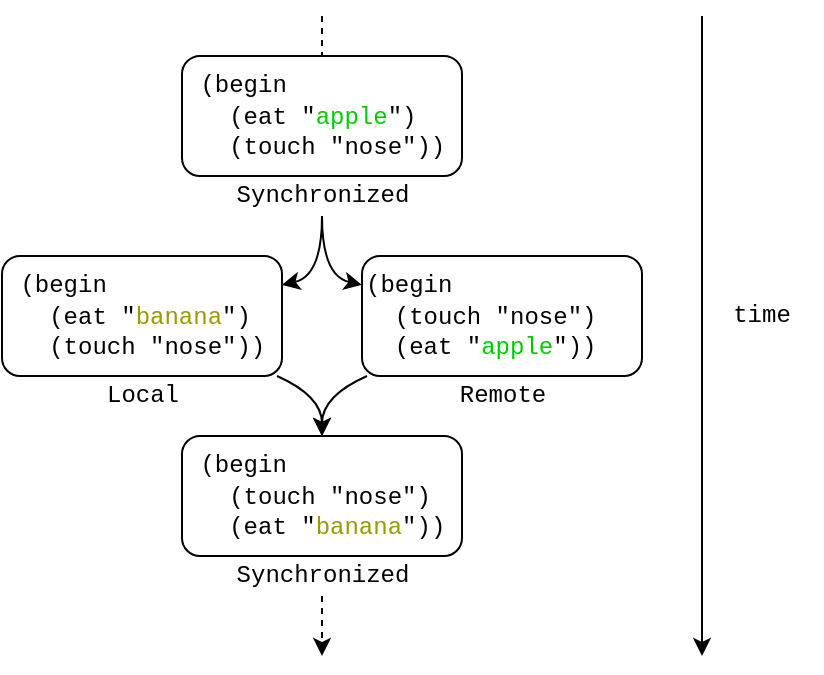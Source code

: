 <mxfile>
    <diagram id="mRfl5f8I7EvicKER9gd0" name="Page-1">
        <mxGraphModel dx="640" dy="386" grid="1" gridSize="10" guides="1" tooltips="1" connect="1" arrows="1" fold="1" page="1" pageScale="1" pageWidth="850" pageHeight="1100" math="0" shadow="0">
            <root>
                <mxCell id="0"/>
                <mxCell id="1" parent="0"/>
                <mxCell id="43" value="&lt;div&gt;&lt;font face=&quot;Courier New&quot;&gt;&amp;nbsp;(begin&lt;/font&gt;&lt;/div&gt;&lt;div&gt;&lt;font face=&quot;Courier New&quot;&gt;&amp;nbsp; &amp;nbsp;(eat &quot;&lt;font color=&quot;#00cc00&quot;&gt;apple&lt;/font&gt;&quot;)&lt;/font&gt;&lt;/div&gt;&lt;div&gt;&lt;font face=&quot;Courier New&quot;&gt;&amp;nbsp; &amp;nbsp;(touch &quot;nose&quot;))&lt;/font&gt;&lt;/div&gt;" style="rounded=1;whiteSpace=wrap;html=1;align=left;" parent="1" vertex="1">
                    <mxGeometry x="100" y="30" width="140" height="60" as="geometry"/>
                </mxCell>
                <mxCell id="89" value="&lt;div&gt;&lt;font face=&quot;Courier New&quot;&gt;&amp;nbsp;(begin&lt;/font&gt;&lt;/div&gt;&lt;div&gt;&lt;font face=&quot;Courier New&quot;&gt;&amp;nbsp; &amp;nbsp;(eat &quot;&lt;font color=&quot;#999900&quot;&gt;banana&lt;/font&gt;&quot;)&lt;/font&gt;&lt;/div&gt;&lt;div&gt;&lt;font face=&quot;Courier New&quot;&gt;&amp;nbsp; &amp;nbsp;(touch &quot;nose&quot;))&lt;/font&gt;&lt;/div&gt;" style="rounded=1;whiteSpace=wrap;html=1;align=left;" parent="1" vertex="1">
                    <mxGeometry x="10" y="130" width="140" height="60" as="geometry"/>
                </mxCell>
                <mxCell id="90" value="&lt;div&gt;&lt;/div&gt;&lt;span style=&quot;font-family: &amp;#34;courier new&amp;#34;&quot;&gt;(begin&lt;br&gt;&amp;nbsp; (touch &quot;nose&quot;)&lt;br&gt;&amp;nbsp; (eat &quot;&lt;/span&gt;&lt;span style=&quot;color: rgb(0 , 204 , 0) ; font-family: &amp;#34;courier new&amp;#34;&quot;&gt;apple&lt;/span&gt;&lt;span style=&quot;font-family: &amp;#34;courier new&amp;#34;&quot;&gt;&quot;))&lt;br&gt;&lt;/span&gt;" style="rounded=1;whiteSpace=wrap;html=1;align=left;" parent="1" vertex="1">
                    <mxGeometry x="190" y="130" width="140" height="60" as="geometry"/>
                </mxCell>
                <mxCell id="91" value="&lt;div&gt;&lt;font face=&quot;Courier New&quot;&gt;&amp;nbsp;(begin&lt;/font&gt;&lt;/div&gt;&lt;div&gt;&lt;font face=&quot;Courier New&quot;&gt;&amp;nbsp; &amp;nbsp;&lt;/font&gt;&lt;span style=&quot;font-family: &amp;#34;courier new&amp;#34;&quot;&gt;(touch &quot;nose&quot;)&lt;/span&gt;&lt;/div&gt;&lt;span style=&quot;font-family: &amp;#34;courier new&amp;#34;&quot;&gt;&amp;nbsp; &amp;nbsp;(eat &quot;&lt;/span&gt;&lt;span style=&quot;color: rgb(153 , 153 , 0) ; font-family: &amp;#34;courier new&amp;#34;&quot;&gt;banana&lt;/span&gt;&lt;span style=&quot;font-family: &amp;#34;courier new&amp;#34;&quot;&gt;&quot;)&lt;/span&gt;&lt;span style=&quot;font-family: &amp;#34;courier new&amp;#34;&quot;&gt;)&lt;/span&gt;&lt;span style=&quot;font-family: &amp;#34;courier new&amp;#34;&quot;&gt;&lt;br&gt;&lt;/span&gt;" style="rounded=1;whiteSpace=wrap;html=1;align=left;" parent="1" vertex="1">
                    <mxGeometry x="100" y="220" width="140" height="60" as="geometry"/>
                </mxCell>
                <mxCell id="92" value="" style="curved=1;endArrow=classic;html=1;fontFamily=Courier New;" parent="1" source="103" target="90" edge="1">
                    <mxGeometry width="50" height="50" relative="1" as="geometry">
                        <mxPoint x="195" y="110" as="sourcePoint"/>
                        <mxPoint x="280" y="140" as="targetPoint"/>
                        <Array as="points">
                            <mxPoint x="170" y="140"/>
                        </Array>
                    </mxGeometry>
                </mxCell>
                <mxCell id="93" value="" style="curved=1;endArrow=classic;html=1;fontFamily=Courier New;" parent="1" source="103" target="89" edge="1">
                    <mxGeometry width="50" height="50" relative="1" as="geometry">
                        <mxPoint x="187.5" y="50" as="sourcePoint"/>
                        <mxPoint x="272.5" y="80" as="targetPoint"/>
                        <Array as="points">
                            <mxPoint x="170" y="140"/>
                        </Array>
                    </mxGeometry>
                </mxCell>
                <mxCell id="94" value="" style="endArrow=classic;html=1;fontFamily=Courier New;startArrow=none;" parent="1" source="103" target="43" edge="1">
                    <mxGeometry width="50" height="50" relative="1" as="geometry">
                        <mxPoint x="170" y="30" as="sourcePoint"/>
                        <mxPoint x="290" y="120" as="targetPoint"/>
                    </mxGeometry>
                </mxCell>
                <mxCell id="95" value="" style="endArrow=none;html=1;fontFamily=Courier New;dashed=1;" parent="1" edge="1">
                    <mxGeometry width="50" height="50" relative="1" as="geometry">
                        <mxPoint x="170" y="10" as="sourcePoint"/>
                        <mxPoint x="170" y="30" as="targetPoint"/>
                    </mxGeometry>
                </mxCell>
                <mxCell id="96" value="" style="curved=1;endArrow=classic;html=1;fontFamily=Courier New;" parent="1" source="89" target="91" edge="1">
                    <mxGeometry width="50" height="50" relative="1" as="geometry">
                        <mxPoint x="250" y="180" as="sourcePoint"/>
                        <mxPoint x="342.5" y="150" as="targetPoint"/>
                        <Array as="points">
                            <mxPoint x="170" y="200"/>
                        </Array>
                    </mxGeometry>
                </mxCell>
                <mxCell id="97" value="" style="curved=1;endArrow=classic;html=1;fontFamily=Courier New;" parent="1" source="90" target="91" edge="1">
                    <mxGeometry width="50" height="50" relative="1" as="geometry">
                        <mxPoint x="210" y="220" as="sourcePoint"/>
                        <mxPoint x="290" y="250" as="targetPoint"/>
                        <Array as="points">
                            <mxPoint x="170" y="200"/>
                        </Array>
                    </mxGeometry>
                </mxCell>
                <mxCell id="98" value="" style="endArrow=classic;html=1;fontFamily=Courier New;dashed=1;" parent="1" source="105" edge="1">
                    <mxGeometry width="50" height="50" relative="1" as="geometry">
                        <mxPoint x="440" y="239.8" as="sourcePoint"/>
                        <mxPoint x="170" y="330" as="targetPoint"/>
                    </mxGeometry>
                </mxCell>
                <mxCell id="101" value="Local" style="text;html=1;align=center;verticalAlign=middle;resizable=0;points=[];autosize=1;strokeColor=none;fillColor=none;fontFamily=Courier New;" parent="1" vertex="1">
                    <mxGeometry x="55" y="190" width="50" height="20" as="geometry"/>
                </mxCell>
                <mxCell id="102" value="Remote" style="text;html=1;align=center;verticalAlign=middle;resizable=0;points=[];autosize=1;strokeColor=none;fillColor=none;fontFamily=Courier New;" parent="1" vertex="1">
                    <mxGeometry x="230" y="190" width="60" height="20" as="geometry"/>
                </mxCell>
                <mxCell id="105" value="Synchronized" style="text;html=1;align=center;verticalAlign=middle;resizable=0;points=[];autosize=1;strokeColor=none;fillColor=none;fontFamily=Courier New;" parent="1" vertex="1">
                    <mxGeometry x="120" y="280" width="100" height="20" as="geometry"/>
                </mxCell>
                <mxCell id="107" value="" style="endArrow=classic;html=1;fontFamily=Courier New;fontColor=#999900;" parent="1" edge="1">
                    <mxGeometry width="50" height="50" relative="1" as="geometry">
                        <mxPoint x="360" y="10" as="sourcePoint"/>
                        <mxPoint x="360" y="330" as="targetPoint"/>
                    </mxGeometry>
                </mxCell>
                <mxCell id="108" value="time" style="text;html=1;align=center;verticalAlign=middle;whiteSpace=wrap;rounded=0;fontFamily=Courier New;rotation=0;" parent="1" vertex="1">
                    <mxGeometry x="360" y="145" width="60" height="30" as="geometry"/>
                </mxCell>
                <mxCell id="103" value="Synchronized" style="text;html=1;align=center;verticalAlign=middle;resizable=0;points=[];autosize=1;strokeColor=none;fillColor=none;fontFamily=Courier New;" parent="1" vertex="1">
                    <mxGeometry x="120" y="90" width="100" height="20" as="geometry"/>
                </mxCell>
            </root>
        </mxGraphModel>
    </diagram>
</mxfile>